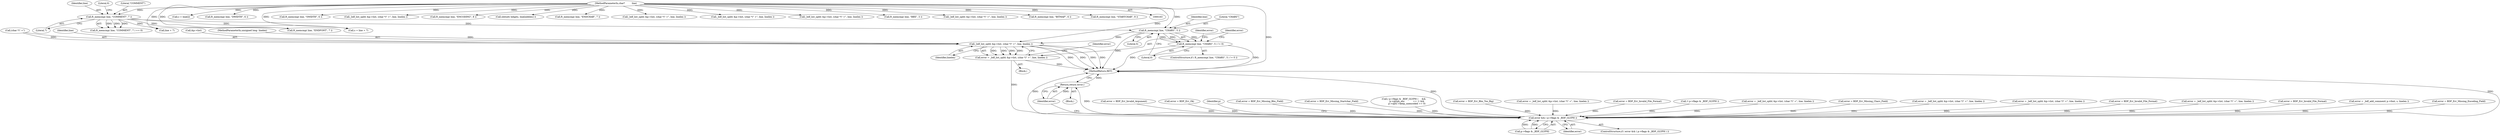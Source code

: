 digraph "0_savannah_07bdb6e289c7954e2a533039dc93c1c136099d2d@API" {
"1000249" [label="(Call,ft_memcmp( line, \"CHARS\", 5 ))"];
"1000206" [label="(Call,ft_memcmp( line, \"COMMENT\", 7 ))"];
"1000164" [label="(MethodParameterIn,char*          line)"];
"1000248" [label="(Call,ft_memcmp( line, \"CHARS\", 5 ) != 0)"];
"1000261" [label="(Call,_bdf_list_split( &p->list, (char *)\" +\", line, linelen ))"];
"1000259" [label="(Call,error = _bdf_list_split( &p->list, (char *)\" +\", line, linelen ))"];
"1001555" [label="(Call,error && ( p->flags & _BDF_GLYPH ))"];
"1001566" [label="(Return,return error;)"];
"1000266" [label="(Call,(char *)\" +\")"];
"1000261" [label="(Call,_bdf_list_split( &p->list, (char *)\" +\", line, linelen ))"];
"1000310" [label="(Call,error = BDF_Err_Invalid_Argument)"];
"1000881" [label="(Call,c = line[i])"];
"1000182" [label="(Call,error = BDF_Err_Ok)"];
"1001057" [label="(Call,ft_memcmp( line, \"DWIDTH\", 6 ))"];
"1000169" [label="(Block,)"];
"1001004" [label="(Call,ft_memcmp( line, \"SWIDTH\", 6 ))"];
"1000269" [label="(Identifier,line)"];
"1001020" [label="(Call,_bdf_list_split( &p->list, (char *)\" +\", line, linelen ))"];
"1000256" [label="(Identifier,error)"];
"1001564" [label="(Identifier,p)"];
"1001468" [label="(Call,error = BDF_Err_Missing_Bbx_Field)"];
"1000478" [label="(Call,ft_memcmp( line, \"ENCODING\", 8 ))"];
"1000492" [label="(Call,error = BDF_Err_Missing_Startchar_Field)"];
"1001557" [label="(Call,p->flags & _BDF_GLYPH)"];
"1000375" [label="(Call,( p->flags & _BDF_GLYPH )     &&\n         p->glyph_enc            == -1 &&\n         p->opts->keep_unencoded == 0)"];
"1001567" [label="(Identifier,error)"];
"1000975" [label="(Call,sbitset( hdigits, line[nibbles] ))"];
"1001513" [label="(Call,error = BDF_Err_Bbx_Too_Big)"];
"1000251" [label="(Literal,\"CHARS\")"];
"1000496" [label="(Call,error = _bdf_list_split( &p->list, (char *)\" +\", line, linelen ))"];
"1000210" [label="(Literal,0)"];
"1000357" [label="(Call,ft_memcmp( line, \"ENDCHAR\", 7 ))"];
"1000443" [label="(Call,error = BDF_Err_Invalid_File_Format)"];
"1000485" [label="(Call,!( p->flags & _BDF_GLYPH ))"];
"1000262" [label="(Call,&p->list)"];
"1000272" [label="(Identifier,error)"];
"1001018" [label="(Call,error = _bdf_list_split( &p->list, (char *)\" +\", line, linelen ))"];
"1000255" [label="(Call,error = BDF_Err_Missing_Chars_Field)"];
"1001071" [label="(Call,error = _bdf_list_split( &p->list, (char *)\" +\", line, linelen ))"];
"1001152" [label="(Call,error = _bdf_list_split( &p->list, (char *)\" +\", line, linelen ))"];
"1001545" [label="(Call,error = BDF_Err_Invalid_File_Format)"];
"1001555" [label="(Call,error && ( p->flags & _BDF_GLYPH ))"];
"1000165" [label="(MethodParameterIn,unsigned long  linelen)"];
"1000410" [label="(Call,_bdf_list_split( &p->list, (char *)\" +\", line, linelen ))"];
"1000217" [label="(Call,line + 7)"];
"1000247" [label="(ControlStructure,if ( ft_memcmp( line, \"CHARS\", 5 ) != 0 ))"];
"1000206" [label="(Call,ft_memcmp( line, \"COMMENT\", 7 ))"];
"1000259" [label="(Call,error = _bdf_list_split( &p->list, (char *)\" +\", line, linelen ))"];
"1000408" [label="(Call,error = _bdf_list_split( &p->list, (char *)\" +\", line, linelen ))"];
"1000593" [label="(Call,error = BDF_Err_Invalid_File_Format)"];
"1001566" [label="(Return,return error;)"];
"1000209" [label="(Literal,7)"];
"1000250" [label="(Identifier,line)"];
"1000498" [label="(Call,_bdf_list_split( &p->list, (char *)\" +\", line, linelen ))"];
"1001073" [label="(Call,_bdf_list_split( &p->list, (char *)\" +\", line, linelen ))"];
"1001138" [label="(Call,ft_memcmp( line, \"BBX\", 3 ))"];
"1000230" [label="(Call,error = _bdf_add_comment( p->font, s, linelen ))"];
"1001154" [label="(Call,_bdf_list_split( &p->list, (char *)\" +\", line, linelen ))"];
"1001453" [label="(Call,ft_memcmp( line, \"BITMAP\", 6 ))"];
"1000246" [label="(Block,)"];
"1000253" [label="(Literal,0)"];
"1001550" [label="(Call,error = BDF_Err_Missing_Encoding_Field)"];
"1000270" [label="(Identifier,linelen)"];
"1000398" [label="(Call,ft_memcmp( line, \"STARTCHAR\", 9 ))"];
"1000164" [label="(MethodParameterIn,char*          line)"];
"1000215" [label="(Call,s = line + 7)"];
"1000248" [label="(Call,ft_memcmp( line, \"CHARS\", 5 ) != 0)"];
"1000252" [label="(Literal,5)"];
"1000205" [label="(Call,ft_memcmp( line, \"COMMENT\", 7 ) == 0)"];
"1000331" [label="(Call,ft_memcmp( line, \"ENDFONT\", 7 ))"];
"1001568" [label="(MethodReturn,RET)"];
"1000260" [label="(Identifier,error)"];
"1001556" [label="(Identifier,error)"];
"1000208" [label="(Literal,\"COMMENT\")"];
"1000207" [label="(Identifier,line)"];
"1001554" [label="(ControlStructure,if ( error && ( p->flags & _BDF_GLYPH ) ))"];
"1000249" [label="(Call,ft_memcmp( line, \"CHARS\", 5 ))"];
"1000249" -> "1000248"  [label="AST: "];
"1000249" -> "1000252"  [label="CFG: "];
"1000250" -> "1000249"  [label="AST: "];
"1000251" -> "1000249"  [label="AST: "];
"1000252" -> "1000249"  [label="AST: "];
"1000253" -> "1000249"  [label="CFG: "];
"1000249" -> "1001568"  [label="DDG: "];
"1000249" -> "1000248"  [label="DDG: "];
"1000249" -> "1000248"  [label="DDG: "];
"1000249" -> "1000248"  [label="DDG: "];
"1000206" -> "1000249"  [label="DDG: "];
"1000164" -> "1000249"  [label="DDG: "];
"1000249" -> "1000261"  [label="DDG: "];
"1000206" -> "1000205"  [label="AST: "];
"1000206" -> "1000209"  [label="CFG: "];
"1000207" -> "1000206"  [label="AST: "];
"1000208" -> "1000206"  [label="AST: "];
"1000209" -> "1000206"  [label="AST: "];
"1000210" -> "1000206"  [label="CFG: "];
"1000206" -> "1000205"  [label="DDG: "];
"1000206" -> "1000205"  [label="DDG: "];
"1000206" -> "1000205"  [label="DDG: "];
"1000164" -> "1000206"  [label="DDG: "];
"1000206" -> "1000215"  [label="DDG: "];
"1000206" -> "1000217"  [label="DDG: "];
"1000206" -> "1000331"  [label="DDG: "];
"1000164" -> "1000163"  [label="AST: "];
"1000164" -> "1001568"  [label="DDG: "];
"1000164" -> "1000215"  [label="DDG: "];
"1000164" -> "1000217"  [label="DDG: "];
"1000164" -> "1000261"  [label="DDG: "];
"1000164" -> "1000331"  [label="DDG: "];
"1000164" -> "1000357"  [label="DDG: "];
"1000164" -> "1000398"  [label="DDG: "];
"1000164" -> "1000410"  [label="DDG: "];
"1000164" -> "1000478"  [label="DDG: "];
"1000164" -> "1000498"  [label="DDG: "];
"1000164" -> "1000881"  [label="DDG: "];
"1000164" -> "1000975"  [label="DDG: "];
"1000164" -> "1001004"  [label="DDG: "];
"1000164" -> "1001020"  [label="DDG: "];
"1000164" -> "1001057"  [label="DDG: "];
"1000164" -> "1001073"  [label="DDG: "];
"1000164" -> "1001138"  [label="DDG: "];
"1000164" -> "1001154"  [label="DDG: "];
"1000164" -> "1001453"  [label="DDG: "];
"1000248" -> "1000247"  [label="AST: "];
"1000248" -> "1000253"  [label="CFG: "];
"1000253" -> "1000248"  [label="AST: "];
"1000256" -> "1000248"  [label="CFG: "];
"1000260" -> "1000248"  [label="CFG: "];
"1000248" -> "1001568"  [label="DDG: "];
"1000248" -> "1001568"  [label="DDG: "];
"1000261" -> "1000259"  [label="AST: "];
"1000261" -> "1000270"  [label="CFG: "];
"1000262" -> "1000261"  [label="AST: "];
"1000266" -> "1000261"  [label="AST: "];
"1000269" -> "1000261"  [label="AST: "];
"1000270" -> "1000261"  [label="AST: "];
"1000259" -> "1000261"  [label="CFG: "];
"1000261" -> "1001568"  [label="DDG: "];
"1000261" -> "1001568"  [label="DDG: "];
"1000261" -> "1001568"  [label="DDG: "];
"1000261" -> "1001568"  [label="DDG: "];
"1000261" -> "1000259"  [label="DDG: "];
"1000261" -> "1000259"  [label="DDG: "];
"1000261" -> "1000259"  [label="DDG: "];
"1000261" -> "1000259"  [label="DDG: "];
"1000266" -> "1000261"  [label="DDG: "];
"1000165" -> "1000261"  [label="DDG: "];
"1000259" -> "1000246"  [label="AST: "];
"1000260" -> "1000259"  [label="AST: "];
"1000272" -> "1000259"  [label="CFG: "];
"1000259" -> "1001568"  [label="DDG: "];
"1000259" -> "1001555"  [label="DDG: "];
"1001555" -> "1001554"  [label="AST: "];
"1001555" -> "1001556"  [label="CFG: "];
"1001555" -> "1001557"  [label="CFG: "];
"1001556" -> "1001555"  [label="AST: "];
"1001557" -> "1001555"  [label="AST: "];
"1001564" -> "1001555"  [label="CFG: "];
"1001567" -> "1001555"  [label="CFG: "];
"1001555" -> "1001568"  [label="DDG: "];
"1001555" -> "1001568"  [label="DDG: "];
"1001555" -> "1001568"  [label="DDG: "];
"1000408" -> "1001555"  [label="DDG: "];
"1001550" -> "1001555"  [label="DDG: "];
"1000310" -> "1001555"  [label="DDG: "];
"1000492" -> "1001555"  [label="DDG: "];
"1000496" -> "1001555"  [label="DDG: "];
"1001071" -> "1001555"  [label="DDG: "];
"1000230" -> "1001555"  [label="DDG: "];
"1001468" -> "1001555"  [label="DDG: "];
"1001152" -> "1001555"  [label="DDG: "];
"1000593" -> "1001555"  [label="DDG: "];
"1000255" -> "1001555"  [label="DDG: "];
"1001545" -> "1001555"  [label="DDG: "];
"1000182" -> "1001555"  [label="DDG: "];
"1000443" -> "1001555"  [label="DDG: "];
"1001513" -> "1001555"  [label="DDG: "];
"1001018" -> "1001555"  [label="DDG: "];
"1001557" -> "1001555"  [label="DDG: "];
"1001557" -> "1001555"  [label="DDG: "];
"1000485" -> "1001555"  [label="DDG: "];
"1000375" -> "1001555"  [label="DDG: "];
"1001555" -> "1001566"  [label="DDG: "];
"1001566" -> "1000169"  [label="AST: "];
"1001566" -> "1001567"  [label="CFG: "];
"1001567" -> "1001566"  [label="AST: "];
"1001568" -> "1001566"  [label="CFG: "];
"1001566" -> "1001568"  [label="DDG: "];
"1001567" -> "1001566"  [label="DDG: "];
}
